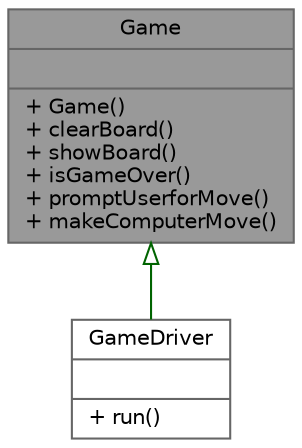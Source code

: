 digraph "Game"
{
 // LATEX_PDF_SIZE
  bgcolor="transparent";
  edge [fontname=Helvetica,fontsize=10,labelfontname=Helvetica,labelfontsize=10];
  node [fontname=Helvetica,fontsize=10,shape=box,height=0.2,width=0.4];
  Node1 [shape=record,label="{Game\n||+ Game()\l+ clearBoard()\l+ showBoard()\l+ isGameOver()\l+ promptUserforMove()\l+ makeComputerMove()\l}",height=0.2,width=0.4,color="gray40", fillcolor="grey60", style="filled", fontcolor="black",tooltip="The Game class holds the code from playing a tic-tac-toe game."];
  Node1 -> Node2 [dir="back",color="darkgreen",style="solid",arrowtail="onormal"];
  Node2 [shape=record,label="{GameDriver\n||+ run()\l}",height=0.2,width=0.4,color="gray40", fillcolor="white", style="filled",URL="$class_game_driver.html",tooltip="This class assists in running the Game."];
}
